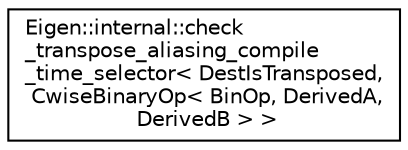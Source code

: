 digraph "Graphical Class Hierarchy"
{
  edge [fontname="Helvetica",fontsize="10",labelfontname="Helvetica",labelfontsize="10"];
  node [fontname="Helvetica",fontsize="10",shape=record];
  rankdir="LR";
  Node1 [label="Eigen::internal::check\l_transpose_aliasing_compile\l_time_selector\< DestIsTransposed,\l CwiseBinaryOp\< BinOp, DerivedA,\l DerivedB \> \>",height=0.2,width=0.4,color="black", fillcolor="white", style="filled",URL="$struct_eigen_1_1internal_1_1check__transpose__aliasing__compile__time__selector_3_01_dest_is_tra9f4c4ffc0d2b0b4cca6adac98dc1ed17.html"];
}
